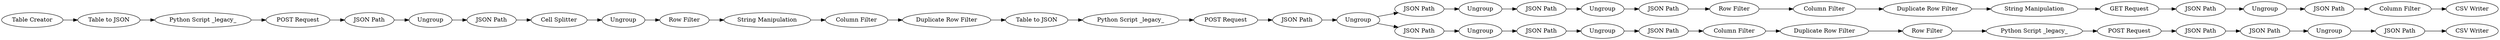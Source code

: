 digraph {
	20 -> 21
	53 -> 54
	41 -> 43
	34 -> 37
	13 -> 14
	39 -> 40
	57 -> 58
	59 -> 60
	21 -> 22
	40 -> 41
	36 -> 33
	27 -> 28
	22 -> 23
	29 -> 46
	18 -> 19
	52 -> 51
	30 -> 31
	31 -> 32
	29 -> 30
	51 -> 53
	54 -> 55
	55 -> 56
	26 -> 27
	17 -> 18
	58 -> 59
	32 -> 35
	14 -> 15
	44 -> 45
	25 -> 26
	37 -> 38
	56 -> 57
	33 -> 34
	46 -> 47
	48 -> 49
	15 -> 16
	35 -> 36
	11 -> 13
	47 -> 48
	24 -> 11
	49 -> 50
	38 -> 39
	50 -> 52
	43 -> 44
	19 -> 20
	23 -> 25
	16 -> 17
	28 -> 29
	27 [label="POST Request"]
	57 [label=Ungroup]
	55 [label="GET Request"]
	45 [label="CSV Writer"]
	52 [label="Row Filter"]
	18 [label="Cell Splitter"]
	21 [label="String Manipulation"]
	26 [label="Python Script _legacy_"]
	58 [label="JSON Path"]
	32 [label="JSON Path"]
	17 [label="JSON Path"]
	19 [label=Ungroup]
	24 [label="Table Creator"]
	49 [label=Ungroup]
	41 [label="JSON Path"]
	31 [label=Ungroup]
	51 [label="Column Filter"]
	56 [label="JSON Path"]
	15 [label="JSON Path"]
	25 [label="Table to JSON"]
	54 [label="String Manipulation"]
	59 [label="Column Filter"]
	16 [label=Ungroup]
	48 [label="JSON Path"]
	50 [label="JSON Path"]
	22 [label="Column Filter"]
	53 [label="Duplicate Row Filter"]
	28 [label="JSON Path"]
	11 [label="Table to JSON"]
	23 [label="Duplicate Row Filter"]
	47 [label=Ungroup]
	14 [label="POST Request"]
	38 [label="Python Script _legacy_"]
	60 [label="CSV Writer"]
	13 [label="Python Script _legacy_"]
	20 [label="Row Filter"]
	35 [label=Ungroup]
	34 [label="Duplicate Row Filter"]
	43 [label=Ungroup]
	29 [label=Ungroup]
	44 [label="JSON Path"]
	36 [label="JSON Path"]
	46 [label="JSON Path"]
	40 [label="JSON Path"]
	39 [label="POST Request"]
	33 [label="Column Filter"]
	30 [label="JSON Path"]
	37 [label="Row Filter"]
	rankdir=LR
}
